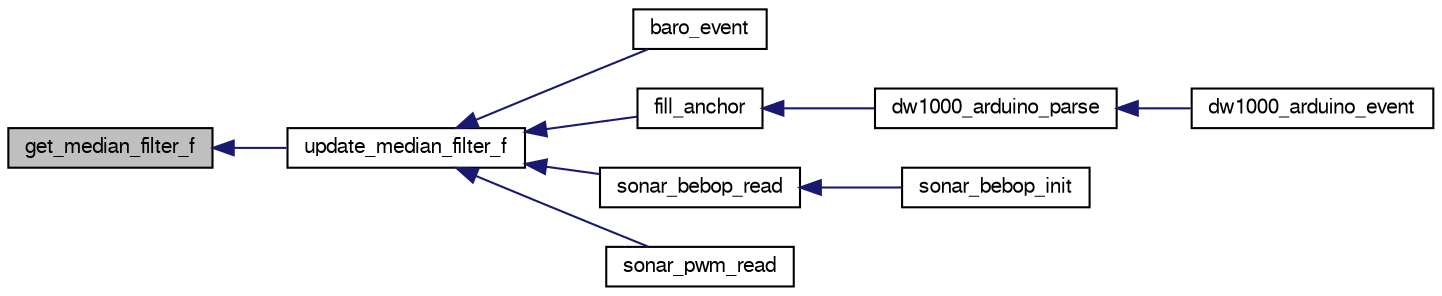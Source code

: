 digraph "get_median_filter_f"
{
  edge [fontname="FreeSans",fontsize="10",labelfontname="FreeSans",labelfontsize="10"];
  node [fontname="FreeSans",fontsize="10",shape=record];
  rankdir="LR";
  Node1 [label="get_median_filter_f",height=0.2,width=0.4,color="black", fillcolor="grey75", style="filled", fontcolor="black"];
  Node1 -> Node2 [dir="back",color="midnightblue",fontsize="10",style="solid",fontname="FreeSans"];
  Node2 [label="update_median_filter_f",height=0.2,width=0.4,color="black", fillcolor="white", style="filled",URL="$median__filter_8h.html#a299781c28e551a49077251f79ddf6487"];
  Node2 -> Node3 [dir="back",color="midnightblue",fontsize="10",style="solid",fontname="FreeSans"];
  Node3 [label="baro_event",height=0.2,width=0.4,color="black", fillcolor="white", style="filled",URL="$tawaki_2baro__board_8h.html#a35cf6cc4a308999840a583900a3d35ff"];
  Node2 -> Node4 [dir="back",color="midnightblue",fontsize="10",style="solid",fontname="FreeSans"];
  Node4 [label="fill_anchor",height=0.2,width=0.4,color="black", fillcolor="white", style="filled",URL="$dw1000__arduino_8c.html#a22e5910d2dda664e13b958023ab6dcdc",tooltip="Utility function to fill anchor from buffer. "];
  Node4 -> Node5 [dir="back",color="midnightblue",fontsize="10",style="solid",fontname="FreeSans"];
  Node5 [label="dw1000_arduino_parse",height=0.2,width=0.4,color="black", fillcolor="white", style="filled",URL="$dw1000__arduino_8c.html#a7aca391f3053dc405125798fcf3fae07",tooltip="Data parsing function. "];
  Node5 -> Node6 [dir="back",color="midnightblue",fontsize="10",style="solid",fontname="FreeSans"];
  Node6 [label="dw1000_arduino_event",height=0.2,width=0.4,color="black", fillcolor="white", style="filled",URL="$dw1000__arduino_8h.html#acd30e60aae354572abb40c0cc89eb6d3"];
  Node2 -> Node7 [dir="back",color="midnightblue",fontsize="10",style="solid",fontname="FreeSans"];
  Node7 [label="sonar_bebop_read",height=0.2,width=0.4,color="black", fillcolor="white", style="filled",URL="$sonar__bebop_8c.html#a523295c3c567273e2db300652a282f1f",tooltip="sonar_bebop_read Read ADC value to update sonar measurement "];
  Node7 -> Node8 [dir="back",color="midnightblue",fontsize="10",style="solid",fontname="FreeSans"];
  Node8 [label="sonar_bebop_init",height=0.2,width=0.4,color="black", fillcolor="white", style="filled",URL="$sonar__bebop_8h.html#a23dcc242803b0762d120696ddd57e98f"];
  Node2 -> Node9 [dir="back",color="midnightblue",fontsize="10",style="solid",fontname="FreeSans"];
  Node9 [label="sonar_pwm_read",height=0.2,width=0.4,color="black", fillcolor="white", style="filled",URL="$sonar__pwm_8h.html#a7c604bf95689ec08fcf92c7c64cfa8f0"];
}

